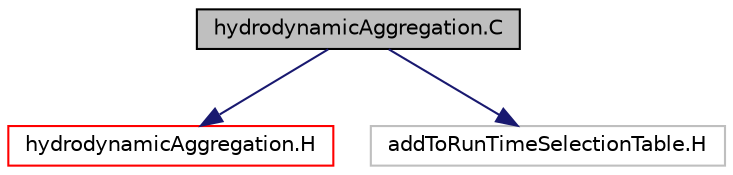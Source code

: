 digraph "hydrodynamicAggregation.C"
{
  bgcolor="transparent";
  edge [fontname="Helvetica",fontsize="10",labelfontname="Helvetica",labelfontsize="10"];
  node [fontname="Helvetica",fontsize="10",shape=record];
  Node0 [label="hydrodynamicAggregation.C",height=0.2,width=0.4,color="black", fillcolor="grey75", style="filled", fontcolor="black"];
  Node0 -> Node1 [color="midnightblue",fontsize="10",style="solid",fontname="Helvetica"];
  Node1 [label="hydrodynamicAggregation.H",height=0.2,width=0.4,color="red",URL="$a00431.html"];
  Node0 -> Node41 [color="midnightblue",fontsize="10",style="solid",fontname="Helvetica"];
  Node41 [label="addToRunTimeSelectionTable.H",height=0.2,width=0.4,color="grey75"];
}
